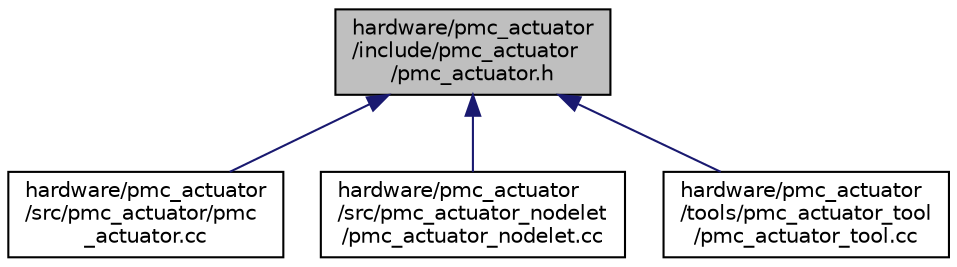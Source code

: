 digraph "hardware/pmc_actuator/include/pmc_actuator/pmc_actuator.h"
{
 // LATEX_PDF_SIZE
  edge [fontname="Helvetica",fontsize="10",labelfontname="Helvetica",labelfontsize="10"];
  node [fontname="Helvetica",fontsize="10",shape=record];
  Node1 [label="hardware/pmc_actuator\l/include/pmc_actuator\l/pmc_actuator.h",height=0.2,width=0.4,color="black", fillcolor="grey75", style="filled", fontcolor="black",tooltip=" "];
  Node1 -> Node2 [dir="back",color="midnightblue",fontsize="10",style="solid",fontname="Helvetica"];
  Node2 [label="hardware/pmc_actuator\l/src/pmc_actuator/pmc\l_actuator.cc",height=0.2,width=0.4,color="black", fillcolor="white", style="filled",URL="$pmc__actuator_8cc.html",tooltip=" "];
  Node1 -> Node3 [dir="back",color="midnightblue",fontsize="10",style="solid",fontname="Helvetica"];
  Node3 [label="hardware/pmc_actuator\l/src/pmc_actuator_nodelet\l/pmc_actuator_nodelet.cc",height=0.2,width=0.4,color="black", fillcolor="white", style="filled",URL="$pmc__actuator__nodelet_8cc.html",tooltip=" "];
  Node1 -> Node4 [dir="back",color="midnightblue",fontsize="10",style="solid",fontname="Helvetica"];
  Node4 [label="hardware/pmc_actuator\l/tools/pmc_actuator_tool\l/pmc_actuator_tool.cc",height=0.2,width=0.4,color="black", fillcolor="white", style="filled",URL="$pmc__actuator__tool_8cc.html",tooltip=" "];
}
